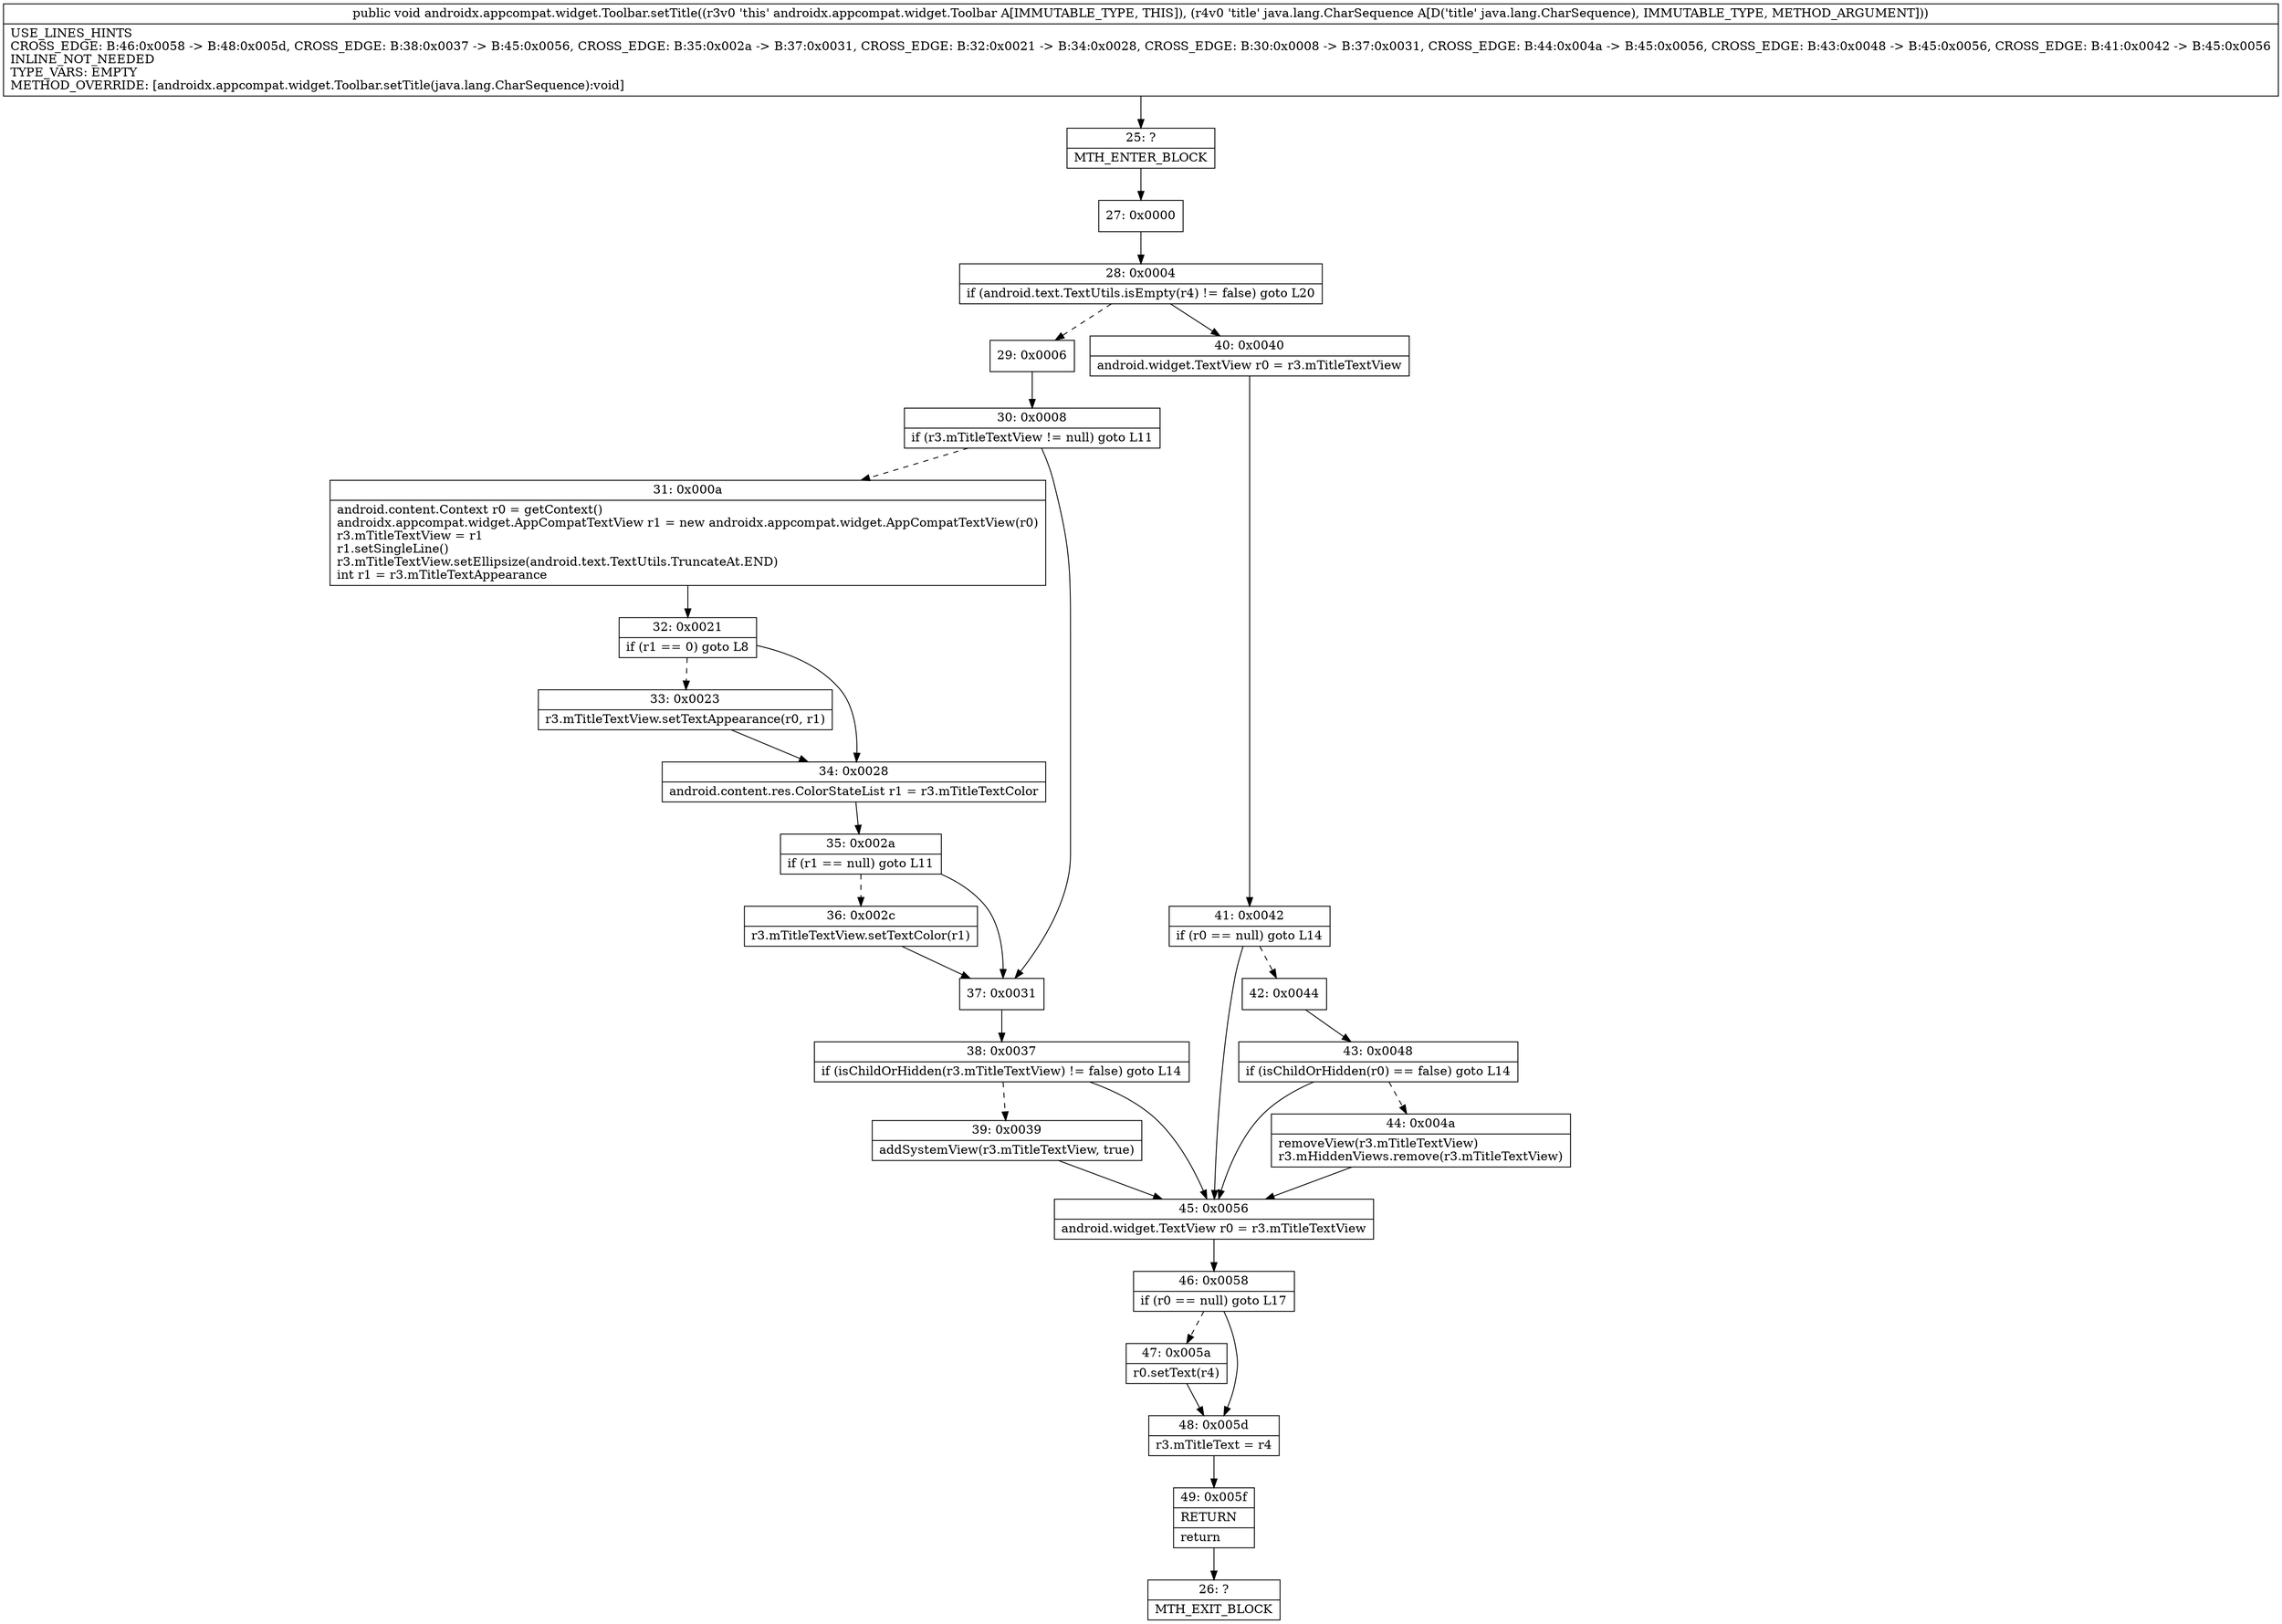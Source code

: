 digraph "CFG forandroidx.appcompat.widget.Toolbar.setTitle(Ljava\/lang\/CharSequence;)V" {
Node_25 [shape=record,label="{25\:\ ?|MTH_ENTER_BLOCK\l}"];
Node_27 [shape=record,label="{27\:\ 0x0000}"];
Node_28 [shape=record,label="{28\:\ 0x0004|if (android.text.TextUtils.isEmpty(r4) != false) goto L20\l}"];
Node_29 [shape=record,label="{29\:\ 0x0006}"];
Node_30 [shape=record,label="{30\:\ 0x0008|if (r3.mTitleTextView != null) goto L11\l}"];
Node_31 [shape=record,label="{31\:\ 0x000a|android.content.Context r0 = getContext()\landroidx.appcompat.widget.AppCompatTextView r1 = new androidx.appcompat.widget.AppCompatTextView(r0)\lr3.mTitleTextView = r1\lr1.setSingleLine()\lr3.mTitleTextView.setEllipsize(android.text.TextUtils.TruncateAt.END)\lint r1 = r3.mTitleTextAppearance\l}"];
Node_32 [shape=record,label="{32\:\ 0x0021|if (r1 == 0) goto L8\l}"];
Node_33 [shape=record,label="{33\:\ 0x0023|r3.mTitleTextView.setTextAppearance(r0, r1)\l}"];
Node_34 [shape=record,label="{34\:\ 0x0028|android.content.res.ColorStateList r1 = r3.mTitleTextColor\l}"];
Node_35 [shape=record,label="{35\:\ 0x002a|if (r1 == null) goto L11\l}"];
Node_36 [shape=record,label="{36\:\ 0x002c|r3.mTitleTextView.setTextColor(r1)\l}"];
Node_37 [shape=record,label="{37\:\ 0x0031}"];
Node_38 [shape=record,label="{38\:\ 0x0037|if (isChildOrHidden(r3.mTitleTextView) != false) goto L14\l}"];
Node_39 [shape=record,label="{39\:\ 0x0039|addSystemView(r3.mTitleTextView, true)\l}"];
Node_45 [shape=record,label="{45\:\ 0x0056|android.widget.TextView r0 = r3.mTitleTextView\l}"];
Node_46 [shape=record,label="{46\:\ 0x0058|if (r0 == null) goto L17\l}"];
Node_47 [shape=record,label="{47\:\ 0x005a|r0.setText(r4)\l}"];
Node_48 [shape=record,label="{48\:\ 0x005d|r3.mTitleText = r4\l}"];
Node_49 [shape=record,label="{49\:\ 0x005f|RETURN\l|return\l}"];
Node_26 [shape=record,label="{26\:\ ?|MTH_EXIT_BLOCK\l}"];
Node_40 [shape=record,label="{40\:\ 0x0040|android.widget.TextView r0 = r3.mTitleTextView\l}"];
Node_41 [shape=record,label="{41\:\ 0x0042|if (r0 == null) goto L14\l}"];
Node_42 [shape=record,label="{42\:\ 0x0044}"];
Node_43 [shape=record,label="{43\:\ 0x0048|if (isChildOrHidden(r0) == false) goto L14\l}"];
Node_44 [shape=record,label="{44\:\ 0x004a|removeView(r3.mTitleTextView)\lr3.mHiddenViews.remove(r3.mTitleTextView)\l}"];
MethodNode[shape=record,label="{public void androidx.appcompat.widget.Toolbar.setTitle((r3v0 'this' androidx.appcompat.widget.Toolbar A[IMMUTABLE_TYPE, THIS]), (r4v0 'title' java.lang.CharSequence A[D('title' java.lang.CharSequence), IMMUTABLE_TYPE, METHOD_ARGUMENT]))  | USE_LINES_HINTS\lCROSS_EDGE: B:46:0x0058 \-\> B:48:0x005d, CROSS_EDGE: B:38:0x0037 \-\> B:45:0x0056, CROSS_EDGE: B:35:0x002a \-\> B:37:0x0031, CROSS_EDGE: B:32:0x0021 \-\> B:34:0x0028, CROSS_EDGE: B:30:0x0008 \-\> B:37:0x0031, CROSS_EDGE: B:44:0x004a \-\> B:45:0x0056, CROSS_EDGE: B:43:0x0048 \-\> B:45:0x0056, CROSS_EDGE: B:41:0x0042 \-\> B:45:0x0056\lINLINE_NOT_NEEDED\lTYPE_VARS: EMPTY\lMETHOD_OVERRIDE: [androidx.appcompat.widget.Toolbar.setTitle(java.lang.CharSequence):void]\l}"];
MethodNode -> Node_25;Node_25 -> Node_27;
Node_27 -> Node_28;
Node_28 -> Node_29[style=dashed];
Node_28 -> Node_40;
Node_29 -> Node_30;
Node_30 -> Node_31[style=dashed];
Node_30 -> Node_37;
Node_31 -> Node_32;
Node_32 -> Node_33[style=dashed];
Node_32 -> Node_34;
Node_33 -> Node_34;
Node_34 -> Node_35;
Node_35 -> Node_36[style=dashed];
Node_35 -> Node_37;
Node_36 -> Node_37;
Node_37 -> Node_38;
Node_38 -> Node_39[style=dashed];
Node_38 -> Node_45;
Node_39 -> Node_45;
Node_45 -> Node_46;
Node_46 -> Node_47[style=dashed];
Node_46 -> Node_48;
Node_47 -> Node_48;
Node_48 -> Node_49;
Node_49 -> Node_26;
Node_40 -> Node_41;
Node_41 -> Node_42[style=dashed];
Node_41 -> Node_45;
Node_42 -> Node_43;
Node_43 -> Node_44[style=dashed];
Node_43 -> Node_45;
Node_44 -> Node_45;
}

